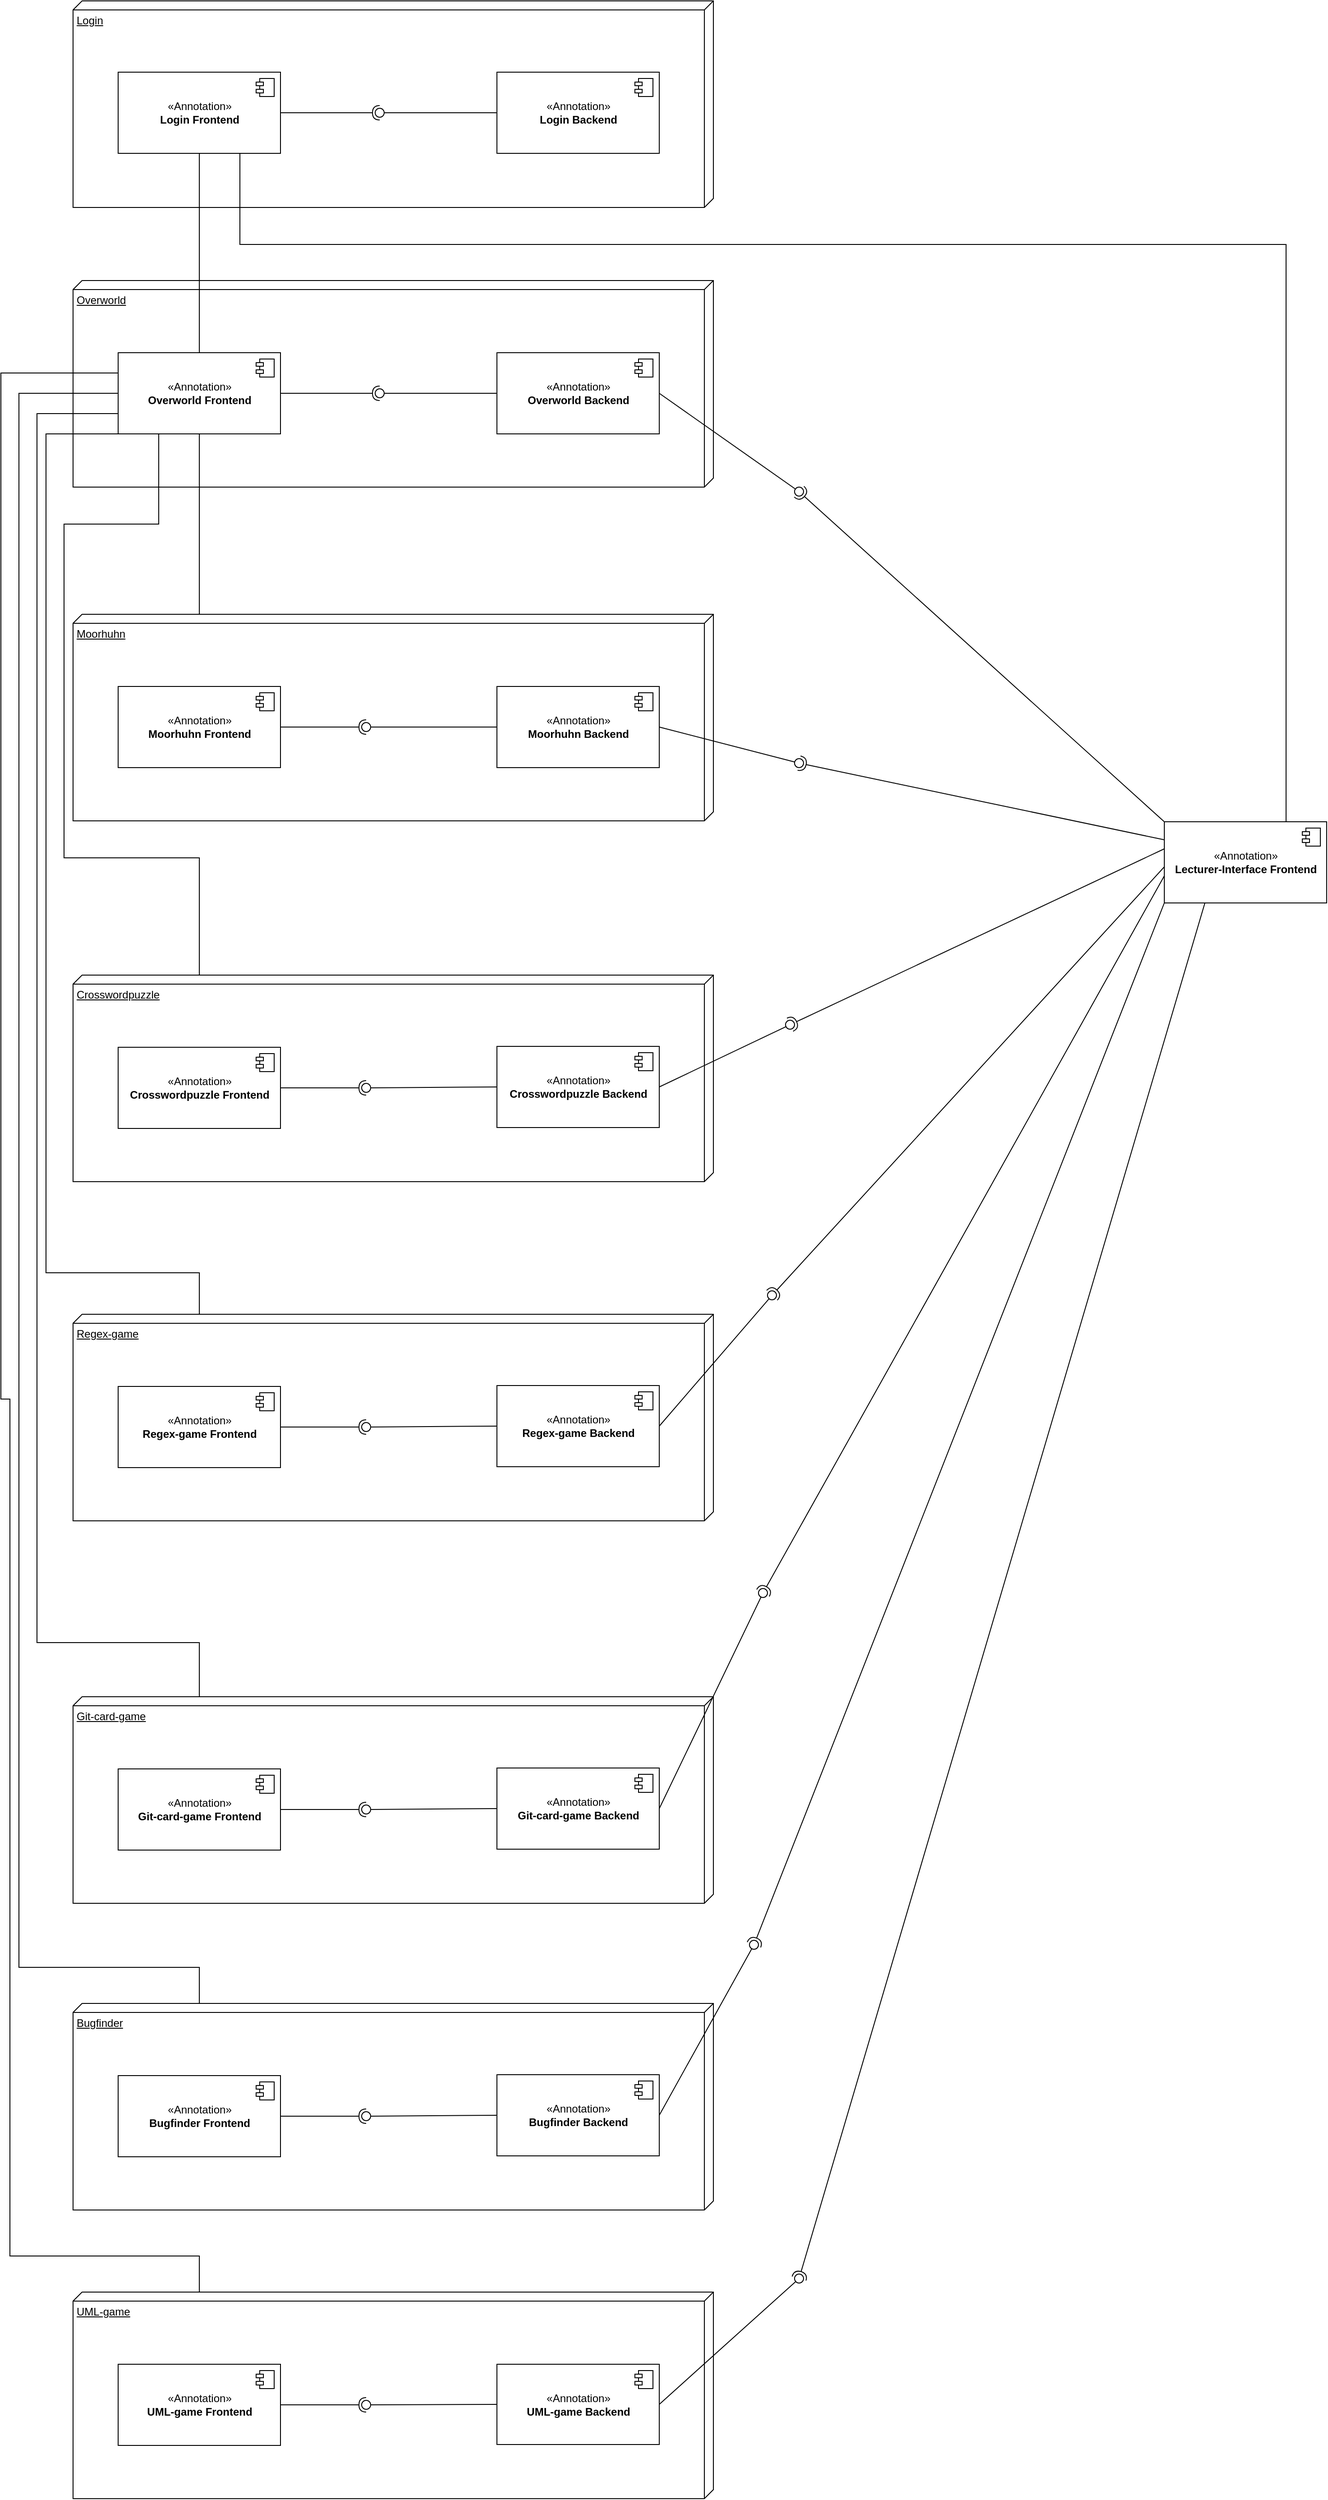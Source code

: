 <mxfile version="15.7.3" type="device"><diagram id="3XuNV-PFrWzxRq-cQfe3" name="Seite-1"><mxGraphModel dx="2486" dy="1969" grid="1" gridSize="10" guides="1" tooltips="1" connect="1" arrows="1" fold="1" page="1" pageScale="1" pageWidth="4681" pageHeight="3300" math="0" shadow="0"><root><mxCell id="0"/><mxCell id="1" parent="0"/><mxCell id="p9zYdiZIW1zo1qB9XvWO-22" value="Overworld" style="verticalAlign=top;align=left;spacingTop=8;spacingLeft=2;spacingRight=12;shape=cube;size=10;direction=south;fontStyle=4;html=1;" vertex="1" parent="1"><mxGeometry x="80" y="390" width="710" height="229" as="geometry"/></mxCell><mxCell id="p9zYdiZIW1zo1qB9XvWO-21" value="Login" style="verticalAlign=top;align=left;spacingTop=8;spacingLeft=2;spacingRight=12;shape=cube;size=10;direction=south;fontStyle=4;html=1;" vertex="1" parent="1"><mxGeometry x="80" y="80" width="710" height="229" as="geometry"/></mxCell><mxCell id="p9zYdiZIW1zo1qB9XvWO-28" style="edgeStyle=orthogonalEdgeStyle;rounded=0;orthogonalLoop=1;jettySize=auto;html=1;exitX=0.5;exitY=1;exitDx=0;exitDy=0;entryX=0.5;entryY=0;entryDx=0;entryDy=0;endArrow=none;endFill=0;" edge="1" parent="1" source="p9zYdiZIW1zo1qB9XvWO-8" target="p9zYdiZIW1zo1qB9XvWO-19"><mxGeometry relative="1" as="geometry"/></mxCell><mxCell id="p9zYdiZIW1zo1qB9XvWO-102" style="edgeStyle=orthogonalEdgeStyle;rounded=0;orthogonalLoop=1;jettySize=auto;html=1;exitX=0.75;exitY=1;exitDx=0;exitDy=0;entryX=0.75;entryY=0;entryDx=0;entryDy=0;endArrow=none;endFill=0;" edge="1" parent="1" source="p9zYdiZIW1zo1qB9XvWO-8" target="p9zYdiZIW1zo1qB9XvWO-77"><mxGeometry relative="1" as="geometry"><Array as="points"><mxPoint x="265" y="350"/><mxPoint x="1425" y="350"/></Array></mxGeometry></mxCell><mxCell id="p9zYdiZIW1zo1qB9XvWO-8" value="«Annotation»&lt;br&gt;&lt;b&gt;Login Frontend&lt;/b&gt;" style="html=1;dropTarget=0;" vertex="1" parent="1"><mxGeometry x="130" y="159" width="180" height="90" as="geometry"/></mxCell><mxCell id="p9zYdiZIW1zo1qB9XvWO-9" value="" style="shape=module;jettyWidth=8;jettyHeight=4;" vertex="1" parent="p9zYdiZIW1zo1qB9XvWO-8"><mxGeometry x="1" width="20" height="20" relative="1" as="geometry"><mxPoint x="-27" y="7" as="offset"/></mxGeometry></mxCell><mxCell id="p9zYdiZIW1zo1qB9XvWO-13" value="" style="rounded=0;orthogonalLoop=1;jettySize=auto;html=1;endArrow=none;endFill=0;sketch=0;sourcePerimeterSpacing=0;targetPerimeterSpacing=0;" edge="1" target="p9zYdiZIW1zo1qB9XvWO-15" parent="1"><mxGeometry relative="1" as="geometry"><mxPoint x="550" y="204" as="sourcePoint"/></mxGeometry></mxCell><mxCell id="p9zYdiZIW1zo1qB9XvWO-14" value="" style="rounded=0;orthogonalLoop=1;jettySize=auto;html=1;endArrow=halfCircle;endFill=0;entryX=0.5;entryY=0.5;endSize=6;strokeWidth=1;sketch=0;exitX=1;exitY=0.5;exitDx=0;exitDy=0;" edge="1" target="p9zYdiZIW1zo1qB9XvWO-15" parent="1" source="p9zYdiZIW1zo1qB9XvWO-8"><mxGeometry relative="1" as="geometry"><mxPoint x="440" y="414" as="sourcePoint"/></mxGeometry></mxCell><mxCell id="p9zYdiZIW1zo1qB9XvWO-15" value="" style="ellipse;whiteSpace=wrap;html=1;align=center;aspect=fixed;resizable=0;points=[];outlineConnect=0;sketch=0;" vertex="1" parent="1"><mxGeometry x="415" y="199" width="10" height="10" as="geometry"/></mxCell><mxCell id="p9zYdiZIW1zo1qB9XvWO-16" value="«Annotation»&lt;br&gt;&lt;b&gt;Login Backend&lt;/b&gt;" style="html=1;dropTarget=0;" vertex="1" parent="1"><mxGeometry x="550" y="159" width="180" height="90" as="geometry"/></mxCell><mxCell id="p9zYdiZIW1zo1qB9XvWO-17" value="" style="shape=module;jettyWidth=8;jettyHeight=4;" vertex="1" parent="p9zYdiZIW1zo1qB9XvWO-16"><mxGeometry x="1" width="20" height="20" relative="1" as="geometry"><mxPoint x="-27" y="7" as="offset"/></mxGeometry></mxCell><mxCell id="p9zYdiZIW1zo1qB9XvWO-103" style="edgeStyle=orthogonalEdgeStyle;rounded=0;orthogonalLoop=1;jettySize=auto;html=1;exitX=0.5;exitY=1;exitDx=0;exitDy=0;entryX=0.5;entryY=0;entryDx=0;entryDy=0;endArrow=none;endFill=0;" edge="1" parent="1" source="p9zYdiZIW1zo1qB9XvWO-19" target="p9zYdiZIW1zo1qB9XvWO-30"><mxGeometry relative="1" as="geometry"/></mxCell><mxCell id="p9zYdiZIW1zo1qB9XvWO-104" style="edgeStyle=orthogonalEdgeStyle;rounded=0;orthogonalLoop=1;jettySize=auto;html=1;exitX=0.25;exitY=1;exitDx=0;exitDy=0;entryX=0.5;entryY=0;entryDx=0;entryDy=0;endArrow=none;endFill=0;" edge="1" parent="1" source="p9zYdiZIW1zo1qB9XvWO-19" target="p9zYdiZIW1zo1qB9XvWO-38"><mxGeometry relative="1" as="geometry"><Array as="points"><mxPoint x="175" y="660"/><mxPoint x="70" y="660"/><mxPoint x="70" y="1030"/><mxPoint x="220" y="1030"/></Array></mxGeometry></mxCell><mxCell id="p9zYdiZIW1zo1qB9XvWO-105" style="edgeStyle=orthogonalEdgeStyle;rounded=0;orthogonalLoop=1;jettySize=auto;html=1;exitX=0;exitY=1;exitDx=0;exitDy=0;entryX=0.5;entryY=0;entryDx=0;entryDy=0;endArrow=none;endFill=0;" edge="1" parent="1" source="p9zYdiZIW1zo1qB9XvWO-19" target="p9zYdiZIW1zo1qB9XvWO-46"><mxGeometry relative="1" as="geometry"><Array as="points"><mxPoint x="50" y="560"/><mxPoint x="50" y="1490"/><mxPoint x="220" y="1490"/></Array></mxGeometry></mxCell><mxCell id="p9zYdiZIW1zo1qB9XvWO-106" style="edgeStyle=orthogonalEdgeStyle;rounded=0;orthogonalLoop=1;jettySize=auto;html=1;exitX=0;exitY=0.75;exitDx=0;exitDy=0;entryX=0.5;entryY=0;entryDx=0;entryDy=0;endArrow=none;endFill=0;" edge="1" parent="1" source="p9zYdiZIW1zo1qB9XvWO-19" target="p9zYdiZIW1zo1qB9XvWO-54"><mxGeometry relative="1" as="geometry"><Array as="points"><mxPoint x="40" y="538"/><mxPoint x="40" y="1900"/><mxPoint x="220" y="1900"/></Array></mxGeometry></mxCell><mxCell id="p9zYdiZIW1zo1qB9XvWO-107" style="edgeStyle=orthogonalEdgeStyle;rounded=0;orthogonalLoop=1;jettySize=auto;html=1;exitX=0;exitY=0.5;exitDx=0;exitDy=0;entryX=0.5;entryY=0;entryDx=0;entryDy=0;endArrow=none;endFill=0;" edge="1" parent="1" source="p9zYdiZIW1zo1qB9XvWO-19" target="p9zYdiZIW1zo1qB9XvWO-62"><mxGeometry relative="1" as="geometry"><Array as="points"><mxPoint x="20" y="515"/><mxPoint x="20" y="2260"/><mxPoint x="220" y="2260"/></Array></mxGeometry></mxCell><mxCell id="p9zYdiZIW1zo1qB9XvWO-108" style="edgeStyle=orthogonalEdgeStyle;rounded=0;orthogonalLoop=1;jettySize=auto;html=1;exitX=0;exitY=0.25;exitDx=0;exitDy=0;entryX=0.5;entryY=0;entryDx=0;entryDy=0;endArrow=none;endFill=0;" edge="1" parent="1" source="p9zYdiZIW1zo1qB9XvWO-19" target="p9zYdiZIW1zo1qB9XvWO-70"><mxGeometry relative="1" as="geometry"><Array as="points"><mxPoint y="492"/><mxPoint y="1630"/><mxPoint x="10" y="1630"/><mxPoint x="10" y="2580"/><mxPoint x="220" y="2580"/></Array></mxGeometry></mxCell><mxCell id="p9zYdiZIW1zo1qB9XvWO-19" value="«Annotation»&lt;br&gt;&lt;b&gt;Overworld Frontend&lt;/b&gt;" style="html=1;dropTarget=0;" vertex="1" parent="1"><mxGeometry x="130" y="470" width="180" height="90" as="geometry"/></mxCell><mxCell id="p9zYdiZIW1zo1qB9XvWO-20" value="" style="shape=module;jettyWidth=8;jettyHeight=4;" vertex="1" parent="p9zYdiZIW1zo1qB9XvWO-19"><mxGeometry x="1" width="20" height="20" relative="1" as="geometry"><mxPoint x="-27" y="7" as="offset"/></mxGeometry></mxCell><mxCell id="p9zYdiZIW1zo1qB9XvWO-23" value="«Annotation»&lt;br&gt;&lt;b&gt;Overworld Backend&lt;/b&gt;" style="html=1;dropTarget=0;" vertex="1" parent="1"><mxGeometry x="550" y="470" width="180" height="90" as="geometry"/></mxCell><mxCell id="p9zYdiZIW1zo1qB9XvWO-24" value="" style="shape=module;jettyWidth=8;jettyHeight=4;" vertex="1" parent="p9zYdiZIW1zo1qB9XvWO-23"><mxGeometry x="1" width="20" height="20" relative="1" as="geometry"><mxPoint x="-27" y="7" as="offset"/></mxGeometry></mxCell><mxCell id="p9zYdiZIW1zo1qB9XvWO-25" value="" style="rounded=0;orthogonalLoop=1;jettySize=auto;html=1;endArrow=none;endFill=0;sketch=0;sourcePerimeterSpacing=0;targetPerimeterSpacing=0;exitX=0;exitY=0.5;exitDx=0;exitDy=0;" edge="1" target="p9zYdiZIW1zo1qB9XvWO-27" parent="1" source="p9zYdiZIW1zo1qB9XvWO-23"><mxGeometry relative="1" as="geometry"><mxPoint x="500" y="515" as="sourcePoint"/></mxGeometry></mxCell><mxCell id="p9zYdiZIW1zo1qB9XvWO-26" value="" style="rounded=0;orthogonalLoop=1;jettySize=auto;html=1;endArrow=halfCircle;endFill=0;entryX=0.5;entryY=0.5;endSize=6;strokeWidth=1;sketch=0;exitX=1;exitY=0.5;exitDx=0;exitDy=0;" edge="1" target="p9zYdiZIW1zo1qB9XvWO-27" parent="1" source="p9zYdiZIW1zo1qB9XvWO-19"><mxGeometry relative="1" as="geometry"><mxPoint x="540" y="515" as="sourcePoint"/></mxGeometry></mxCell><mxCell id="p9zYdiZIW1zo1qB9XvWO-27" value="" style="ellipse;whiteSpace=wrap;html=1;align=center;aspect=fixed;resizable=0;points=[];outlineConnect=0;sketch=0;" vertex="1" parent="1"><mxGeometry x="415" y="510" width="10" height="10" as="geometry"/></mxCell><mxCell id="p9zYdiZIW1zo1qB9XvWO-29" value="Moorhuhn" style="verticalAlign=top;align=left;spacingTop=8;spacingLeft=2;spacingRight=12;shape=cube;size=10;direction=south;fontStyle=4;html=1;" vertex="1" parent="1"><mxGeometry x="80" y="760" width="710" height="229" as="geometry"/></mxCell><mxCell id="p9zYdiZIW1zo1qB9XvWO-30" value="«Annotation»&lt;br&gt;&lt;b&gt;Moorhuhn Frontend&lt;/b&gt;" style="html=1;dropTarget=0;" vertex="1" parent="1"><mxGeometry x="130" y="840" width="180" height="90" as="geometry"/></mxCell><mxCell id="p9zYdiZIW1zo1qB9XvWO-31" value="" style="shape=module;jettyWidth=8;jettyHeight=4;" vertex="1" parent="p9zYdiZIW1zo1qB9XvWO-30"><mxGeometry x="1" width="20" height="20" relative="1" as="geometry"><mxPoint x="-27" y="7" as="offset"/></mxGeometry></mxCell><mxCell id="p9zYdiZIW1zo1qB9XvWO-32" value="«Annotation»&lt;br&gt;&lt;b&gt;Moorhuhn Backend&lt;/b&gt;" style="html=1;dropTarget=0;" vertex="1" parent="1"><mxGeometry x="550" y="840" width="180" height="90" as="geometry"/></mxCell><mxCell id="p9zYdiZIW1zo1qB9XvWO-33" value="" style="shape=module;jettyWidth=8;jettyHeight=4;" vertex="1" parent="p9zYdiZIW1zo1qB9XvWO-32"><mxGeometry x="1" width="20" height="20" relative="1" as="geometry"><mxPoint x="-27" y="7" as="offset"/></mxGeometry></mxCell><mxCell id="p9zYdiZIW1zo1qB9XvWO-34" value="" style="rounded=0;orthogonalLoop=1;jettySize=auto;html=1;endArrow=none;endFill=0;sketch=0;sourcePerimeterSpacing=0;targetPerimeterSpacing=0;exitX=0;exitY=0.5;exitDx=0;exitDy=0;" edge="1" parent="1" source="p9zYdiZIW1zo1qB9XvWO-32" target="p9zYdiZIW1zo1qB9XvWO-36"><mxGeometry relative="1" as="geometry"><mxPoint x="485" y="885" as="sourcePoint"/></mxGeometry></mxCell><mxCell id="p9zYdiZIW1zo1qB9XvWO-35" value="" style="rounded=0;orthogonalLoop=1;jettySize=auto;html=1;endArrow=halfCircle;endFill=0;entryX=0.5;entryY=0.5;endSize=6;strokeWidth=1;sketch=0;exitX=1;exitY=0.5;exitDx=0;exitDy=0;" edge="1" parent="1" source="p9zYdiZIW1zo1qB9XvWO-30" target="p9zYdiZIW1zo1qB9XvWO-36"><mxGeometry relative="1" as="geometry"><mxPoint x="525" y="885" as="sourcePoint"/></mxGeometry></mxCell><mxCell id="p9zYdiZIW1zo1qB9XvWO-36" value="" style="ellipse;whiteSpace=wrap;html=1;align=center;aspect=fixed;resizable=0;points=[];outlineConnect=0;sketch=0;" vertex="1" parent="1"><mxGeometry x="400" y="880" width="10" height="10" as="geometry"/></mxCell><mxCell id="p9zYdiZIW1zo1qB9XvWO-37" value="Crosswordpuzzle" style="verticalAlign=top;align=left;spacingTop=8;spacingLeft=2;spacingRight=12;shape=cube;size=10;direction=south;fontStyle=4;html=1;" vertex="1" parent="1"><mxGeometry x="80" y="1160" width="710" height="229" as="geometry"/></mxCell><mxCell id="p9zYdiZIW1zo1qB9XvWO-38" value="«Annotation»&lt;br&gt;&lt;b&gt;Crosswordpuzzle Frontend&lt;/b&gt;" style="html=1;dropTarget=0;" vertex="1" parent="1"><mxGeometry x="130" y="1240" width="180" height="90" as="geometry"/></mxCell><mxCell id="p9zYdiZIW1zo1qB9XvWO-39" value="" style="shape=module;jettyWidth=8;jettyHeight=4;" vertex="1" parent="p9zYdiZIW1zo1qB9XvWO-38"><mxGeometry x="1" width="20" height="20" relative="1" as="geometry"><mxPoint x="-27" y="7" as="offset"/></mxGeometry></mxCell><mxCell id="p9zYdiZIW1zo1qB9XvWO-40" value="«Annotation»&lt;br&gt;&lt;b&gt;Crosswordpuzzle Backend&lt;/b&gt;" style="html=1;dropTarget=0;" vertex="1" parent="1"><mxGeometry x="550" y="1239" width="180" height="90" as="geometry"/></mxCell><mxCell id="p9zYdiZIW1zo1qB9XvWO-41" value="" style="shape=module;jettyWidth=8;jettyHeight=4;" vertex="1" parent="p9zYdiZIW1zo1qB9XvWO-40"><mxGeometry x="1" width="20" height="20" relative="1" as="geometry"><mxPoint x="-27" y="7" as="offset"/></mxGeometry></mxCell><mxCell id="p9zYdiZIW1zo1qB9XvWO-42" value="" style="rounded=0;orthogonalLoop=1;jettySize=auto;html=1;endArrow=none;endFill=0;sketch=0;sourcePerimeterSpacing=0;targetPerimeterSpacing=0;exitX=0;exitY=0.5;exitDx=0;exitDy=0;" edge="1" parent="1" source="p9zYdiZIW1zo1qB9XvWO-40" target="p9zYdiZIW1zo1qB9XvWO-44"><mxGeometry relative="1" as="geometry"><mxPoint x="485" y="1285" as="sourcePoint"/></mxGeometry></mxCell><mxCell id="p9zYdiZIW1zo1qB9XvWO-43" value="" style="rounded=0;orthogonalLoop=1;jettySize=auto;html=1;endArrow=halfCircle;endFill=0;entryX=0.5;entryY=0.5;endSize=6;strokeWidth=1;sketch=0;exitX=1;exitY=0.5;exitDx=0;exitDy=0;" edge="1" parent="1" source="p9zYdiZIW1zo1qB9XvWO-38" target="p9zYdiZIW1zo1qB9XvWO-44"><mxGeometry relative="1" as="geometry"><mxPoint x="525" y="1285" as="sourcePoint"/></mxGeometry></mxCell><mxCell id="p9zYdiZIW1zo1qB9XvWO-44" value="" style="ellipse;whiteSpace=wrap;html=1;align=center;aspect=fixed;resizable=0;points=[];outlineConnect=0;sketch=0;" vertex="1" parent="1"><mxGeometry x="400" y="1280" width="10" height="10" as="geometry"/></mxCell><mxCell id="p9zYdiZIW1zo1qB9XvWO-45" value="Regex-game" style="verticalAlign=top;align=left;spacingTop=8;spacingLeft=2;spacingRight=12;shape=cube;size=10;direction=south;fontStyle=4;html=1;" vertex="1" parent="1"><mxGeometry x="80" y="1536" width="710" height="229" as="geometry"/></mxCell><mxCell id="p9zYdiZIW1zo1qB9XvWO-46" value="«Annotation»&lt;br&gt;&lt;b&gt;Regex-game Frontend&lt;/b&gt;" style="html=1;dropTarget=0;" vertex="1" parent="1"><mxGeometry x="130" y="1616" width="180" height="90" as="geometry"/></mxCell><mxCell id="p9zYdiZIW1zo1qB9XvWO-47" value="" style="shape=module;jettyWidth=8;jettyHeight=4;" vertex="1" parent="p9zYdiZIW1zo1qB9XvWO-46"><mxGeometry x="1" width="20" height="20" relative="1" as="geometry"><mxPoint x="-27" y="7" as="offset"/></mxGeometry></mxCell><mxCell id="p9zYdiZIW1zo1qB9XvWO-48" value="«Annotation»&lt;br&gt;&lt;b&gt;Regex-game Backend&lt;/b&gt;" style="html=1;dropTarget=0;" vertex="1" parent="1"><mxGeometry x="550" y="1615" width="180" height="90" as="geometry"/></mxCell><mxCell id="p9zYdiZIW1zo1qB9XvWO-49" value="" style="shape=module;jettyWidth=8;jettyHeight=4;" vertex="1" parent="p9zYdiZIW1zo1qB9XvWO-48"><mxGeometry x="1" width="20" height="20" relative="1" as="geometry"><mxPoint x="-27" y="7" as="offset"/></mxGeometry></mxCell><mxCell id="p9zYdiZIW1zo1qB9XvWO-50" value="" style="rounded=0;orthogonalLoop=1;jettySize=auto;html=1;endArrow=none;endFill=0;sketch=0;sourcePerimeterSpacing=0;targetPerimeterSpacing=0;exitX=0;exitY=0.5;exitDx=0;exitDy=0;" edge="1" parent="1" source="p9zYdiZIW1zo1qB9XvWO-48" target="p9zYdiZIW1zo1qB9XvWO-52"><mxGeometry relative="1" as="geometry"><mxPoint x="485" y="1661" as="sourcePoint"/></mxGeometry></mxCell><mxCell id="p9zYdiZIW1zo1qB9XvWO-51" value="" style="rounded=0;orthogonalLoop=1;jettySize=auto;html=1;endArrow=halfCircle;endFill=0;entryX=0.5;entryY=0.5;endSize=6;strokeWidth=1;sketch=0;exitX=1;exitY=0.5;exitDx=0;exitDy=0;" edge="1" parent="1" source="p9zYdiZIW1zo1qB9XvWO-46" target="p9zYdiZIW1zo1qB9XvWO-52"><mxGeometry relative="1" as="geometry"><mxPoint x="525" y="1661" as="sourcePoint"/></mxGeometry></mxCell><mxCell id="p9zYdiZIW1zo1qB9XvWO-52" value="" style="ellipse;whiteSpace=wrap;html=1;align=center;aspect=fixed;resizable=0;points=[];outlineConnect=0;sketch=0;" vertex="1" parent="1"><mxGeometry x="400" y="1656" width="10" height="10" as="geometry"/></mxCell><mxCell id="p9zYdiZIW1zo1qB9XvWO-53" value="Git-card-game" style="verticalAlign=top;align=left;spacingTop=8;spacingLeft=2;spacingRight=12;shape=cube;size=10;direction=south;fontStyle=4;html=1;" vertex="1" parent="1"><mxGeometry x="80" y="1960" width="710" height="229" as="geometry"/></mxCell><mxCell id="p9zYdiZIW1zo1qB9XvWO-54" value="«Annotation»&lt;br&gt;&lt;b&gt;Git-card-game Frontend&lt;/b&gt;" style="html=1;dropTarget=0;" vertex="1" parent="1"><mxGeometry x="130" y="2040" width="180" height="90" as="geometry"/></mxCell><mxCell id="p9zYdiZIW1zo1qB9XvWO-55" value="" style="shape=module;jettyWidth=8;jettyHeight=4;" vertex="1" parent="p9zYdiZIW1zo1qB9XvWO-54"><mxGeometry x="1" width="20" height="20" relative="1" as="geometry"><mxPoint x="-27" y="7" as="offset"/></mxGeometry></mxCell><mxCell id="p9zYdiZIW1zo1qB9XvWO-56" value="«Annotation»&lt;br&gt;&lt;b&gt;Git-card-game Backend&lt;/b&gt;" style="html=1;dropTarget=0;" vertex="1" parent="1"><mxGeometry x="550" y="2039" width="180" height="90" as="geometry"/></mxCell><mxCell id="p9zYdiZIW1zo1qB9XvWO-57" value="" style="shape=module;jettyWidth=8;jettyHeight=4;" vertex="1" parent="p9zYdiZIW1zo1qB9XvWO-56"><mxGeometry x="1" width="20" height="20" relative="1" as="geometry"><mxPoint x="-27" y="7" as="offset"/></mxGeometry></mxCell><mxCell id="p9zYdiZIW1zo1qB9XvWO-58" value="" style="rounded=0;orthogonalLoop=1;jettySize=auto;html=1;endArrow=none;endFill=0;sketch=0;sourcePerimeterSpacing=0;targetPerimeterSpacing=0;exitX=0;exitY=0.5;exitDx=0;exitDy=0;" edge="1" parent="1" source="p9zYdiZIW1zo1qB9XvWO-56" target="p9zYdiZIW1zo1qB9XvWO-60"><mxGeometry relative="1" as="geometry"><mxPoint x="485" y="2085" as="sourcePoint"/></mxGeometry></mxCell><mxCell id="p9zYdiZIW1zo1qB9XvWO-59" value="" style="rounded=0;orthogonalLoop=1;jettySize=auto;html=1;endArrow=halfCircle;endFill=0;entryX=0.5;entryY=0.5;endSize=6;strokeWidth=1;sketch=0;exitX=1;exitY=0.5;exitDx=0;exitDy=0;" edge="1" parent="1" source="p9zYdiZIW1zo1qB9XvWO-54" target="p9zYdiZIW1zo1qB9XvWO-60"><mxGeometry relative="1" as="geometry"><mxPoint x="525" y="2085" as="sourcePoint"/></mxGeometry></mxCell><mxCell id="p9zYdiZIW1zo1qB9XvWO-60" value="" style="ellipse;whiteSpace=wrap;html=1;align=center;aspect=fixed;resizable=0;points=[];outlineConnect=0;sketch=0;" vertex="1" parent="1"><mxGeometry x="400" y="2080" width="10" height="10" as="geometry"/></mxCell><mxCell id="p9zYdiZIW1zo1qB9XvWO-61" value="Bugfinder" style="verticalAlign=top;align=left;spacingTop=8;spacingLeft=2;spacingRight=12;shape=cube;size=10;direction=south;fontStyle=4;html=1;" vertex="1" parent="1"><mxGeometry x="80" y="2300" width="710" height="229" as="geometry"/></mxCell><mxCell id="p9zYdiZIW1zo1qB9XvWO-62" value="«Annotation»&lt;br&gt;&lt;b&gt;Bugfinder Frontend&lt;/b&gt;" style="html=1;dropTarget=0;" vertex="1" parent="1"><mxGeometry x="130" y="2380" width="180" height="90" as="geometry"/></mxCell><mxCell id="p9zYdiZIW1zo1qB9XvWO-63" value="" style="shape=module;jettyWidth=8;jettyHeight=4;" vertex="1" parent="p9zYdiZIW1zo1qB9XvWO-62"><mxGeometry x="1" width="20" height="20" relative="1" as="geometry"><mxPoint x="-27" y="7" as="offset"/></mxGeometry></mxCell><mxCell id="p9zYdiZIW1zo1qB9XvWO-64" value="«Annotation»&lt;br&gt;&lt;b&gt;Bugfinder Backend&lt;/b&gt;" style="html=1;dropTarget=0;" vertex="1" parent="1"><mxGeometry x="550" y="2379" width="180" height="90" as="geometry"/></mxCell><mxCell id="p9zYdiZIW1zo1qB9XvWO-65" value="" style="shape=module;jettyWidth=8;jettyHeight=4;" vertex="1" parent="p9zYdiZIW1zo1qB9XvWO-64"><mxGeometry x="1" width="20" height="20" relative="1" as="geometry"><mxPoint x="-27" y="7" as="offset"/></mxGeometry></mxCell><mxCell id="p9zYdiZIW1zo1qB9XvWO-66" value="" style="rounded=0;orthogonalLoop=1;jettySize=auto;html=1;endArrow=none;endFill=0;sketch=0;sourcePerimeterSpacing=0;targetPerimeterSpacing=0;exitX=0;exitY=0.5;exitDx=0;exitDy=0;" edge="1" parent="1" source="p9zYdiZIW1zo1qB9XvWO-64" target="p9zYdiZIW1zo1qB9XvWO-68"><mxGeometry relative="1" as="geometry"><mxPoint x="485" y="2425" as="sourcePoint"/></mxGeometry></mxCell><mxCell id="p9zYdiZIW1zo1qB9XvWO-67" value="" style="rounded=0;orthogonalLoop=1;jettySize=auto;html=1;endArrow=halfCircle;endFill=0;entryX=0.5;entryY=0.5;endSize=6;strokeWidth=1;sketch=0;exitX=1;exitY=0.5;exitDx=0;exitDy=0;" edge="1" parent="1" source="p9zYdiZIW1zo1qB9XvWO-62" target="p9zYdiZIW1zo1qB9XvWO-68"><mxGeometry relative="1" as="geometry"><mxPoint x="525" y="2425" as="sourcePoint"/></mxGeometry></mxCell><mxCell id="p9zYdiZIW1zo1qB9XvWO-68" value="" style="ellipse;whiteSpace=wrap;html=1;align=center;aspect=fixed;resizable=0;points=[];outlineConnect=0;sketch=0;" vertex="1" parent="1"><mxGeometry x="400" y="2420" width="10" height="10" as="geometry"/></mxCell><mxCell id="p9zYdiZIW1zo1qB9XvWO-69" value="UML-game" style="verticalAlign=top;align=left;spacingTop=8;spacingLeft=2;spacingRight=12;shape=cube;size=10;direction=south;fontStyle=4;html=1;" vertex="1" parent="1"><mxGeometry x="80" y="2620" width="710" height="229" as="geometry"/></mxCell><mxCell id="p9zYdiZIW1zo1qB9XvWO-70" value="«Annotation»&lt;br&gt;&lt;b&gt;UML-game Frontend&lt;/b&gt;" style="html=1;dropTarget=0;" vertex="1" parent="1"><mxGeometry x="130" y="2700" width="180" height="90" as="geometry"/></mxCell><mxCell id="p9zYdiZIW1zo1qB9XvWO-71" value="" style="shape=module;jettyWidth=8;jettyHeight=4;" vertex="1" parent="p9zYdiZIW1zo1qB9XvWO-70"><mxGeometry x="1" width="20" height="20" relative="1" as="geometry"><mxPoint x="-27" y="7" as="offset"/></mxGeometry></mxCell><mxCell id="p9zYdiZIW1zo1qB9XvWO-72" value="«Annotation»&lt;br&gt;&lt;b&gt;UML-game Backend&lt;/b&gt;" style="html=1;dropTarget=0;" vertex="1" parent="1"><mxGeometry x="550" y="2700" width="180" height="89" as="geometry"/></mxCell><mxCell id="p9zYdiZIW1zo1qB9XvWO-73" value="" style="shape=module;jettyWidth=8;jettyHeight=4;" vertex="1" parent="p9zYdiZIW1zo1qB9XvWO-72"><mxGeometry x="1" width="20" height="20" relative="1" as="geometry"><mxPoint x="-27" y="7" as="offset"/></mxGeometry></mxCell><mxCell id="p9zYdiZIW1zo1qB9XvWO-74" value="" style="rounded=0;orthogonalLoop=1;jettySize=auto;html=1;endArrow=none;endFill=0;sketch=0;sourcePerimeterSpacing=0;targetPerimeterSpacing=0;exitX=0;exitY=0.5;exitDx=0;exitDy=0;" edge="1" parent="1" source="p9zYdiZIW1zo1qB9XvWO-72" target="p9zYdiZIW1zo1qB9XvWO-76"><mxGeometry relative="1" as="geometry"><mxPoint x="485" y="2745" as="sourcePoint"/></mxGeometry></mxCell><mxCell id="p9zYdiZIW1zo1qB9XvWO-75" value="" style="rounded=0;orthogonalLoop=1;jettySize=auto;html=1;endArrow=halfCircle;endFill=0;entryX=0.5;entryY=0.5;endSize=6;strokeWidth=1;sketch=0;exitX=1;exitY=0.5;exitDx=0;exitDy=0;" edge="1" parent="1" source="p9zYdiZIW1zo1qB9XvWO-70" target="p9zYdiZIW1zo1qB9XvWO-76"><mxGeometry relative="1" as="geometry"><mxPoint x="525" y="2745" as="sourcePoint"/></mxGeometry></mxCell><mxCell id="p9zYdiZIW1zo1qB9XvWO-76" value="" style="ellipse;whiteSpace=wrap;html=1;align=center;aspect=fixed;resizable=0;points=[];outlineConnect=0;sketch=0;" vertex="1" parent="1"><mxGeometry x="400" y="2740" width="10" height="10" as="geometry"/></mxCell><mxCell id="p9zYdiZIW1zo1qB9XvWO-77" value="«Annotation»&lt;br&gt;&lt;b&gt;Lecturer-Interface Frontend&lt;/b&gt;" style="html=1;dropTarget=0;" vertex="1" parent="1"><mxGeometry x="1290" y="990" width="180" height="90" as="geometry"/></mxCell><mxCell id="p9zYdiZIW1zo1qB9XvWO-78" value="" style="shape=module;jettyWidth=8;jettyHeight=4;" vertex="1" parent="p9zYdiZIW1zo1qB9XvWO-77"><mxGeometry x="1" width="20" height="20" relative="1" as="geometry"><mxPoint x="-27" y="7" as="offset"/></mxGeometry></mxCell><mxCell id="p9zYdiZIW1zo1qB9XvWO-79" value="" style="rounded=0;orthogonalLoop=1;jettySize=auto;html=1;endArrow=none;endFill=0;sketch=0;sourcePerimeterSpacing=0;targetPerimeterSpacing=0;exitX=1;exitY=0.5;exitDx=0;exitDy=0;" edge="1" target="p9zYdiZIW1zo1qB9XvWO-81" parent="1" source="p9zYdiZIW1zo1qB9XvWO-23"><mxGeometry relative="1" as="geometry"><mxPoint x="840" y="690" as="sourcePoint"/></mxGeometry></mxCell><mxCell id="p9zYdiZIW1zo1qB9XvWO-80" value="" style="rounded=0;orthogonalLoop=1;jettySize=auto;html=1;endArrow=halfCircle;endFill=0;entryX=0.5;entryY=0.5;endSize=6;strokeWidth=1;sketch=0;exitX=0;exitY=0;exitDx=0;exitDy=0;" edge="1" target="p9zYdiZIW1zo1qB9XvWO-81" parent="1" source="p9zYdiZIW1zo1qB9XvWO-77"><mxGeometry relative="1" as="geometry"><mxPoint x="1180" y="1070" as="sourcePoint"/></mxGeometry></mxCell><mxCell id="p9zYdiZIW1zo1qB9XvWO-81" value="" style="ellipse;whiteSpace=wrap;html=1;align=center;aspect=fixed;resizable=0;points=[];outlineConnect=0;sketch=0;" vertex="1" parent="1"><mxGeometry x="880" y="619" width="10" height="10" as="geometry"/></mxCell><mxCell id="p9zYdiZIW1zo1qB9XvWO-83" value="" style="rounded=0;orthogonalLoop=1;jettySize=auto;html=1;endArrow=none;endFill=0;sketch=0;sourcePerimeterSpacing=0;targetPerimeterSpacing=0;exitX=1;exitY=0.5;exitDx=0;exitDy=0;" edge="1" target="p9zYdiZIW1zo1qB9XvWO-85" parent="1" source="p9zYdiZIW1zo1qB9XvWO-32"><mxGeometry relative="1" as="geometry"><mxPoint x="850" y="1045" as="sourcePoint"/><mxPoint x="890" y="930" as="targetPoint"/></mxGeometry></mxCell><mxCell id="p9zYdiZIW1zo1qB9XvWO-84" value="" style="rounded=0;orthogonalLoop=1;jettySize=auto;html=1;endArrow=halfCircle;endFill=0;entryX=0.5;entryY=0.5;endSize=6;strokeWidth=1;sketch=0;" edge="1" target="p9zYdiZIW1zo1qB9XvWO-85" parent="1"><mxGeometry relative="1" as="geometry"><mxPoint x="1290" y="1010" as="sourcePoint"/></mxGeometry></mxCell><mxCell id="p9zYdiZIW1zo1qB9XvWO-85" value="" style="ellipse;whiteSpace=wrap;html=1;align=center;aspect=fixed;resizable=0;points=[];outlineConnect=0;sketch=0;" vertex="1" parent="1"><mxGeometry x="880" y="920" width="10" height="10" as="geometry"/></mxCell><mxCell id="p9zYdiZIW1zo1qB9XvWO-86" value="" style="rounded=0;orthogonalLoop=1;jettySize=auto;html=1;endArrow=none;endFill=0;sketch=0;sourcePerimeterSpacing=0;targetPerimeterSpacing=0;exitX=1;exitY=0.5;exitDx=0;exitDy=0;" edge="1" target="p9zYdiZIW1zo1qB9XvWO-88" parent="1" source="p9zYdiZIW1zo1qB9XvWO-40"><mxGeometry relative="1" as="geometry"><mxPoint x="850" y="1045" as="sourcePoint"/><mxPoint x="940" y="1120" as="targetPoint"/></mxGeometry></mxCell><mxCell id="p9zYdiZIW1zo1qB9XvWO-87" value="" style="rounded=0;orthogonalLoop=1;jettySize=auto;html=1;endArrow=halfCircle;endFill=0;entryX=0.5;entryY=0.5;endSize=6;strokeWidth=1;sketch=0;" edge="1" target="p9zYdiZIW1zo1qB9XvWO-88" parent="1"><mxGeometry relative="1" as="geometry"><mxPoint x="1290" y="1020" as="sourcePoint"/></mxGeometry></mxCell><mxCell id="p9zYdiZIW1zo1qB9XvWO-88" value="" style="ellipse;whiteSpace=wrap;html=1;align=center;aspect=fixed;resizable=0;points=[];outlineConnect=0;sketch=0;" vertex="1" parent="1"><mxGeometry x="870" y="1210" width="10" height="10" as="geometry"/></mxCell><mxCell id="p9zYdiZIW1zo1qB9XvWO-89" value="" style="rounded=0;orthogonalLoop=1;jettySize=auto;html=1;endArrow=none;endFill=0;sketch=0;sourcePerimeterSpacing=0;targetPerimeterSpacing=0;exitX=1;exitY=0.5;exitDx=0;exitDy=0;" edge="1" target="p9zYdiZIW1zo1qB9XvWO-91" parent="1" source="p9zYdiZIW1zo1qB9XvWO-48"><mxGeometry relative="1" as="geometry"><mxPoint x="850" y="1335" as="sourcePoint"/></mxGeometry></mxCell><mxCell id="p9zYdiZIW1zo1qB9XvWO-90" value="" style="rounded=0;orthogonalLoop=1;jettySize=auto;html=1;endArrow=halfCircle;endFill=0;entryX=0.5;entryY=0.5;endSize=6;strokeWidth=1;sketch=0;" edge="1" target="p9zYdiZIW1zo1qB9XvWO-91" parent="1"><mxGeometry relative="1" as="geometry"><mxPoint x="1290" y="1040" as="sourcePoint"/></mxGeometry></mxCell><mxCell id="p9zYdiZIW1zo1qB9XvWO-91" value="" style="ellipse;whiteSpace=wrap;html=1;align=center;aspect=fixed;resizable=0;points=[];outlineConnect=0;sketch=0;" vertex="1" parent="1"><mxGeometry x="850" y="1510" width="10" height="10" as="geometry"/></mxCell><mxCell id="p9zYdiZIW1zo1qB9XvWO-93" value="" style="rounded=0;orthogonalLoop=1;jettySize=auto;html=1;endArrow=none;endFill=0;sketch=0;sourcePerimeterSpacing=0;targetPerimeterSpacing=0;exitX=1;exitY=0.5;exitDx=0;exitDy=0;" edge="1" target="p9zYdiZIW1zo1qB9XvWO-95" parent="1" source="p9zYdiZIW1zo1qB9XvWO-56"><mxGeometry relative="1" as="geometry"><mxPoint x="850" y="1765" as="sourcePoint"/></mxGeometry></mxCell><mxCell id="p9zYdiZIW1zo1qB9XvWO-94" value="" style="rounded=0;orthogonalLoop=1;jettySize=auto;html=1;endArrow=halfCircle;endFill=0;entryX=0.5;entryY=0.5;endSize=6;strokeWidth=1;sketch=0;" edge="1" target="p9zYdiZIW1zo1qB9XvWO-95" parent="1"><mxGeometry relative="1" as="geometry"><mxPoint x="1290" y="1050" as="sourcePoint"/></mxGeometry></mxCell><mxCell id="p9zYdiZIW1zo1qB9XvWO-95" value="" style="ellipse;whiteSpace=wrap;html=1;align=center;aspect=fixed;resizable=0;points=[];outlineConnect=0;sketch=0;" vertex="1" parent="1"><mxGeometry x="840" y="1840" width="10" height="10" as="geometry"/></mxCell><mxCell id="p9zYdiZIW1zo1qB9XvWO-96" value="" style="rounded=0;orthogonalLoop=1;jettySize=auto;html=1;endArrow=none;endFill=0;sketch=0;sourcePerimeterSpacing=0;targetPerimeterSpacing=0;exitX=1;exitY=0.5;exitDx=0;exitDy=0;" edge="1" target="p9zYdiZIW1zo1qB9XvWO-98" parent="1" source="p9zYdiZIW1zo1qB9XvWO-64"><mxGeometry relative="1" as="geometry"><mxPoint x="950" y="1875" as="sourcePoint"/></mxGeometry></mxCell><mxCell id="p9zYdiZIW1zo1qB9XvWO-97" value="" style="rounded=0;orthogonalLoop=1;jettySize=auto;html=1;endArrow=halfCircle;endFill=0;entryX=0.5;entryY=0.5;endSize=6;strokeWidth=1;sketch=0;" edge="1" target="p9zYdiZIW1zo1qB9XvWO-98" parent="1"><mxGeometry relative="1" as="geometry"><mxPoint x="1290" y="1080" as="sourcePoint"/></mxGeometry></mxCell><mxCell id="p9zYdiZIW1zo1qB9XvWO-98" value="" style="ellipse;whiteSpace=wrap;html=1;align=center;aspect=fixed;resizable=0;points=[];outlineConnect=0;sketch=0;" vertex="1" parent="1"><mxGeometry x="830" y="2230" width="10" height="10" as="geometry"/></mxCell><mxCell id="p9zYdiZIW1zo1qB9XvWO-99" value="" style="rounded=0;orthogonalLoop=1;jettySize=auto;html=1;endArrow=none;endFill=0;sketch=0;sourcePerimeterSpacing=0;targetPerimeterSpacing=0;exitX=1;exitY=0.5;exitDx=0;exitDy=0;" edge="1" target="p9zYdiZIW1zo1qB9XvWO-101" parent="1" source="p9zYdiZIW1zo1qB9XvWO-72"><mxGeometry relative="1" as="geometry"><mxPoint x="950" y="2615" as="sourcePoint"/></mxGeometry></mxCell><mxCell id="p9zYdiZIW1zo1qB9XvWO-100" value="" style="rounded=0;orthogonalLoop=1;jettySize=auto;html=1;endArrow=halfCircle;endFill=0;entryX=0.5;entryY=0.5;endSize=6;strokeWidth=1;sketch=0;exitX=0.25;exitY=1;exitDx=0;exitDy=0;" edge="1" target="p9zYdiZIW1zo1qB9XvWO-101" parent="1" source="p9zYdiZIW1zo1qB9XvWO-77"><mxGeometry relative="1" as="geometry"><mxPoint x="1260" y="1530" as="sourcePoint"/></mxGeometry></mxCell><mxCell id="p9zYdiZIW1zo1qB9XvWO-101" value="" style="ellipse;whiteSpace=wrap;html=1;align=center;aspect=fixed;resizable=0;points=[];outlineConnect=0;sketch=0;" vertex="1" parent="1"><mxGeometry x="880" y="2600" width="10" height="10" as="geometry"/></mxCell></root></mxGraphModel></diagram></mxfile>